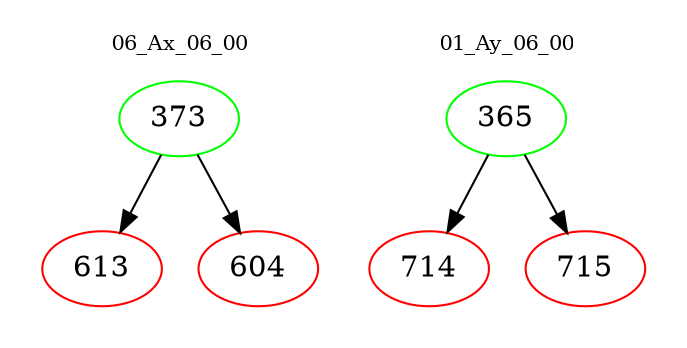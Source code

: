 digraph{
subgraph cluster_0 {
color = white
label = "06_Ax_06_00";
fontsize=10;
T0_373 [label="373", color="green"]
T0_373 -> T0_613 [color="black"]
T0_613 [label="613", color="red"]
T0_373 -> T0_604 [color="black"]
T0_604 [label="604", color="red"]
}
subgraph cluster_1 {
color = white
label = "01_Ay_06_00";
fontsize=10;
T1_365 [label="365", color="green"]
T1_365 -> T1_714 [color="black"]
T1_714 [label="714", color="red"]
T1_365 -> T1_715 [color="black"]
T1_715 [label="715", color="red"]
}
}

